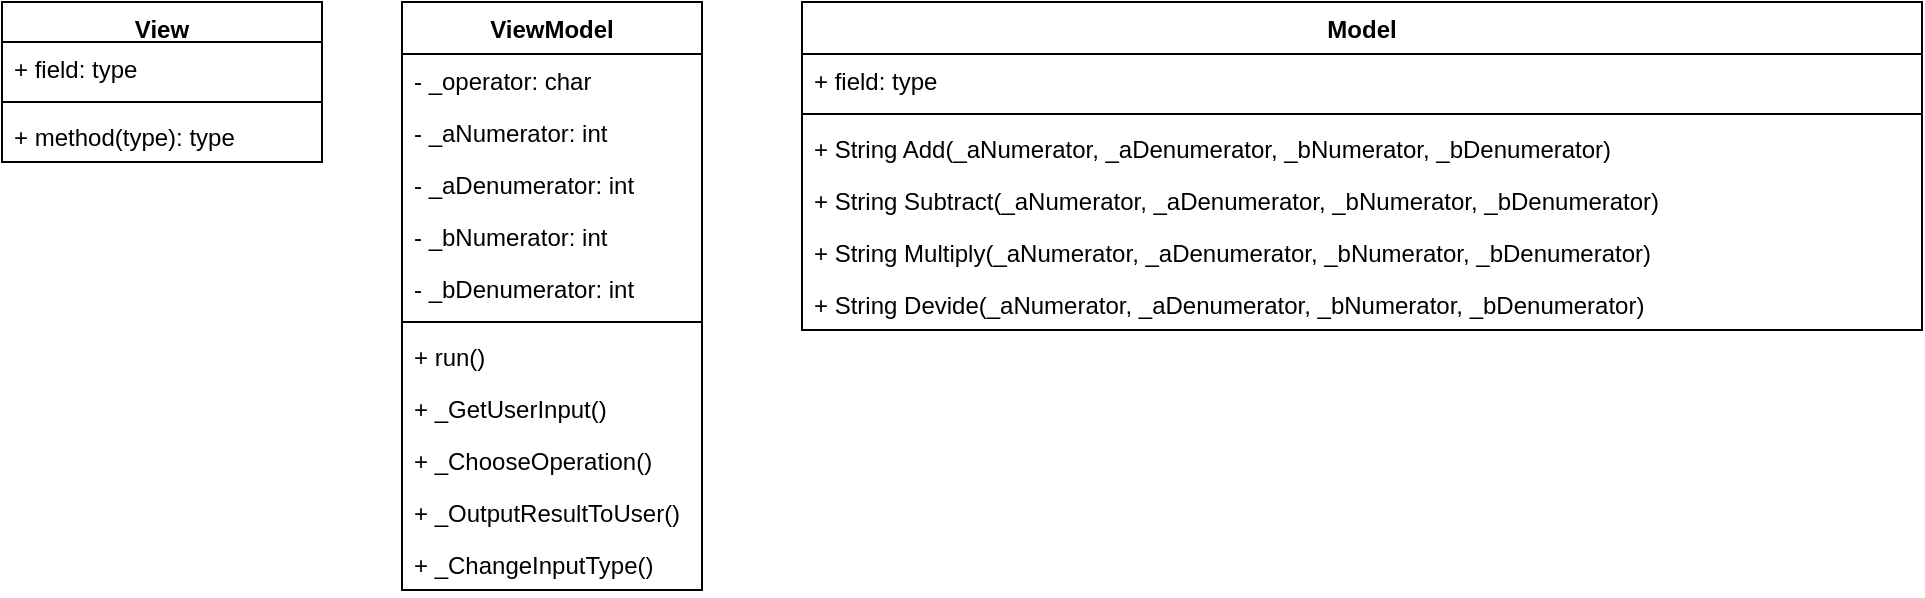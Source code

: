 <mxfile version="21.6.6" type="github">
  <diagram id="C5RBs43oDa-KdzZeNtuy" name="Page-1">
    <mxGraphModel dx="1300" dy="655" grid="1" gridSize="10" guides="1" tooltips="1" connect="1" arrows="1" fold="1" page="1" pageScale="1" pageWidth="4681" pageHeight="3300" math="0" shadow="0">
      <root>
        <mxCell id="WIyWlLk6GJQsqaUBKTNV-0" />
        <mxCell id="WIyWlLk6GJQsqaUBKTNV-1" parent="WIyWlLk6GJQsqaUBKTNV-0" />
        <mxCell id="p-GFsPsFGfeXIm8vbsHW-0" value="View" style="swimlane;fontStyle=1;align=center;verticalAlign=top;childLayout=stackLayout;horizontal=1;startSize=20;horizontalStack=0;resizeParent=1;resizeParentMax=0;resizeLast=0;collapsible=1;marginBottom=0;whiteSpace=wrap;html=1;" parent="WIyWlLk6GJQsqaUBKTNV-1" vertex="1">
          <mxGeometry x="440" y="320" width="160" height="80" as="geometry" />
        </mxCell>
        <mxCell id="p-GFsPsFGfeXIm8vbsHW-1" value="+ field: type" style="text;strokeColor=none;fillColor=none;align=left;verticalAlign=top;spacingLeft=4;spacingRight=4;overflow=hidden;rotatable=0;points=[[0,0.5],[1,0.5]];portConstraint=eastwest;whiteSpace=wrap;html=1;" parent="p-GFsPsFGfeXIm8vbsHW-0" vertex="1">
          <mxGeometry y="20" width="160" height="26" as="geometry" />
        </mxCell>
        <mxCell id="p-GFsPsFGfeXIm8vbsHW-2" value="" style="line;strokeWidth=1;fillColor=none;align=left;verticalAlign=middle;spacingTop=-1;spacingLeft=3;spacingRight=3;rotatable=0;labelPosition=right;points=[];portConstraint=eastwest;strokeColor=inherit;" parent="p-GFsPsFGfeXIm8vbsHW-0" vertex="1">
          <mxGeometry y="46" width="160" height="8" as="geometry" />
        </mxCell>
        <mxCell id="p-GFsPsFGfeXIm8vbsHW-3" value="+ method(type): type" style="text;strokeColor=none;fillColor=none;align=left;verticalAlign=top;spacingLeft=4;spacingRight=4;overflow=hidden;rotatable=0;points=[[0,0.5],[1,0.5]];portConstraint=eastwest;whiteSpace=wrap;html=1;" parent="p-GFsPsFGfeXIm8vbsHW-0" vertex="1">
          <mxGeometry y="54" width="160" height="26" as="geometry" />
        </mxCell>
        <mxCell id="p-GFsPsFGfeXIm8vbsHW-4" value="ViewModel&lt;br&gt;" style="swimlane;fontStyle=1;align=center;verticalAlign=top;childLayout=stackLayout;horizontal=1;startSize=26;horizontalStack=0;resizeParent=1;resizeParentMax=0;resizeLast=0;collapsible=1;marginBottom=0;whiteSpace=wrap;html=1;" parent="WIyWlLk6GJQsqaUBKTNV-1" vertex="1">
          <mxGeometry x="640" y="320" width="150" height="294" as="geometry" />
        </mxCell>
        <mxCell id="p-GFsPsFGfeXIm8vbsHW-5" value="- _operator: char" style="text;strokeColor=none;fillColor=none;align=left;verticalAlign=top;spacingLeft=4;spacingRight=4;overflow=hidden;rotatable=0;points=[[0,0.5],[1,0.5]];portConstraint=eastwest;whiteSpace=wrap;html=1;" parent="p-GFsPsFGfeXIm8vbsHW-4" vertex="1">
          <mxGeometry y="26" width="150" height="26" as="geometry" />
        </mxCell>
        <mxCell id="p-GFsPsFGfeXIm8vbsHW-16" value="- _aNumerator: int" style="text;strokeColor=none;fillColor=none;align=left;verticalAlign=top;spacingLeft=4;spacingRight=4;overflow=hidden;rotatable=0;points=[[0,0.5],[1,0.5]];portConstraint=eastwest;whiteSpace=wrap;html=1;" parent="p-GFsPsFGfeXIm8vbsHW-4" vertex="1">
          <mxGeometry y="52" width="150" height="26" as="geometry" />
        </mxCell>
        <mxCell id="p-GFsPsFGfeXIm8vbsHW-20" value="- _aDenumerator: int" style="text;strokeColor=none;fillColor=none;align=left;verticalAlign=top;spacingLeft=4;spacingRight=4;overflow=hidden;rotatable=0;points=[[0,0.5],[1,0.5]];portConstraint=eastwest;whiteSpace=wrap;html=1;" parent="p-GFsPsFGfeXIm8vbsHW-4" vertex="1">
          <mxGeometry y="78" width="150" height="26" as="geometry" />
        </mxCell>
        <mxCell id="p-GFsPsFGfeXIm8vbsHW-19" value="- _bNumerator: int" style="text;strokeColor=none;fillColor=none;align=left;verticalAlign=top;spacingLeft=4;spacingRight=4;overflow=hidden;rotatable=0;points=[[0,0.5],[1,0.5]];portConstraint=eastwest;whiteSpace=wrap;html=1;" parent="p-GFsPsFGfeXIm8vbsHW-4" vertex="1">
          <mxGeometry y="104" width="150" height="26" as="geometry" />
        </mxCell>
        <mxCell id="p-GFsPsFGfeXIm8vbsHW-18" value="- _bDenumerator: int" style="text;strokeColor=none;fillColor=none;align=left;verticalAlign=top;spacingLeft=4;spacingRight=4;overflow=hidden;rotatable=0;points=[[0,0.5],[1,0.5]];portConstraint=eastwest;whiteSpace=wrap;html=1;" parent="p-GFsPsFGfeXIm8vbsHW-4" vertex="1">
          <mxGeometry y="130" width="150" height="26" as="geometry" />
        </mxCell>
        <mxCell id="p-GFsPsFGfeXIm8vbsHW-6" value="" style="line;strokeWidth=1;fillColor=none;align=left;verticalAlign=middle;spacingTop=-1;spacingLeft=3;spacingRight=3;rotatable=0;labelPosition=right;points=[];portConstraint=eastwest;strokeColor=inherit;" parent="p-GFsPsFGfeXIm8vbsHW-4" vertex="1">
          <mxGeometry y="156" width="150" height="8" as="geometry" />
        </mxCell>
        <mxCell id="p-GFsPsFGfeXIm8vbsHW-7" value="+ run()" style="text;strokeColor=none;fillColor=none;align=left;verticalAlign=top;spacingLeft=4;spacingRight=4;overflow=hidden;rotatable=0;points=[[0,0.5],[1,0.5]];portConstraint=eastwest;whiteSpace=wrap;html=1;" parent="p-GFsPsFGfeXIm8vbsHW-4" vertex="1">
          <mxGeometry y="164" width="150" height="26" as="geometry" />
        </mxCell>
        <mxCell id="p-GFsPsFGfeXIm8vbsHW-14" value="+ _GetUserInput()&lt;br&gt;&amp;nbsp;" style="text;strokeColor=none;fillColor=none;align=left;verticalAlign=top;spacingLeft=4;spacingRight=4;overflow=hidden;rotatable=0;points=[[0,0.5],[1,0.5]];portConstraint=eastwest;whiteSpace=wrap;html=1;" parent="p-GFsPsFGfeXIm8vbsHW-4" vertex="1">
          <mxGeometry y="190" width="150" height="26" as="geometry" />
        </mxCell>
        <mxCell id="p-GFsPsFGfeXIm8vbsHW-15" value="+ _ChooseOperation()" style="text;strokeColor=none;fillColor=none;align=left;verticalAlign=top;spacingLeft=4;spacingRight=4;overflow=hidden;rotatable=0;points=[[0,0.5],[1,0.5]];portConstraint=eastwest;whiteSpace=wrap;html=1;" parent="p-GFsPsFGfeXIm8vbsHW-4" vertex="1">
          <mxGeometry y="216" width="150" height="26" as="geometry" />
        </mxCell>
        <mxCell id="p-GFsPsFGfeXIm8vbsHW-13" value="+ _OutputResultToUser()&lt;br&gt;" style="text;strokeColor=none;fillColor=none;align=left;verticalAlign=top;spacingLeft=4;spacingRight=4;overflow=hidden;rotatable=0;points=[[0,0.5],[1,0.5]];portConstraint=eastwest;whiteSpace=wrap;html=1;" parent="p-GFsPsFGfeXIm8vbsHW-4" vertex="1">
          <mxGeometry y="242" width="150" height="26" as="geometry" />
        </mxCell>
        <mxCell id="p-GFsPsFGfeXIm8vbsHW-12" value="+ _ChangeInputType()" style="text;strokeColor=none;fillColor=none;align=left;verticalAlign=top;spacingLeft=4;spacingRight=4;overflow=hidden;rotatable=0;points=[[0,0.5],[1,0.5]];portConstraint=eastwest;whiteSpace=wrap;html=1;" parent="p-GFsPsFGfeXIm8vbsHW-4" vertex="1">
          <mxGeometry y="268" width="150" height="26" as="geometry" />
        </mxCell>
        <mxCell id="p-GFsPsFGfeXIm8vbsHW-8" value="Model" style="swimlane;fontStyle=1;align=center;verticalAlign=top;childLayout=stackLayout;horizontal=1;startSize=26;horizontalStack=0;resizeParent=1;resizeParentMax=0;resizeLast=0;collapsible=1;marginBottom=0;whiteSpace=wrap;html=1;" parent="WIyWlLk6GJQsqaUBKTNV-1" vertex="1">
          <mxGeometry x="840" y="320" width="560" height="164" as="geometry" />
        </mxCell>
        <mxCell id="p-GFsPsFGfeXIm8vbsHW-9" value="+ field: type" style="text;strokeColor=none;fillColor=none;align=left;verticalAlign=top;spacingLeft=4;spacingRight=4;overflow=hidden;rotatable=0;points=[[0,0.5],[1,0.5]];portConstraint=eastwest;whiteSpace=wrap;html=1;" parent="p-GFsPsFGfeXIm8vbsHW-8" vertex="1">
          <mxGeometry y="26" width="560" height="26" as="geometry" />
        </mxCell>
        <mxCell id="p-GFsPsFGfeXIm8vbsHW-10" value="" style="line;strokeWidth=1;fillColor=none;align=left;verticalAlign=middle;spacingTop=-1;spacingLeft=3;spacingRight=3;rotatable=0;labelPosition=right;points=[];portConstraint=eastwest;strokeColor=inherit;" parent="p-GFsPsFGfeXIm8vbsHW-8" vertex="1">
          <mxGeometry y="52" width="560" height="8" as="geometry" />
        </mxCell>
        <mxCell id="p-GFsPsFGfeXIm8vbsHW-11" value="+ String Add(_aNumerator, _aDenumerator, _bNumerator, _bDenumerator)" style="text;strokeColor=none;fillColor=none;align=left;verticalAlign=top;spacingLeft=4;spacingRight=4;overflow=hidden;rotatable=0;points=[[0,0.5],[1,0.5]];portConstraint=eastwest;whiteSpace=wrap;html=1;" parent="p-GFsPsFGfeXIm8vbsHW-8" vertex="1">
          <mxGeometry y="60" width="560" height="26" as="geometry" />
        </mxCell>
        <mxCell id="GqhxOihlaL3YjmrMIYbQ-0" value="+ String Subtract(_aNumerator, _aDenumerator, _bNumerator, _bDenumerator)" style="text;strokeColor=none;fillColor=none;align=left;verticalAlign=top;spacingLeft=4;spacingRight=4;overflow=hidden;rotatable=0;points=[[0,0.5],[1,0.5]];portConstraint=eastwest;whiteSpace=wrap;html=1;" vertex="1" parent="p-GFsPsFGfeXIm8vbsHW-8">
          <mxGeometry y="86" width="560" height="26" as="geometry" />
        </mxCell>
        <mxCell id="GqhxOihlaL3YjmrMIYbQ-1" value="+ String Multiply(_aNumerator, _aDenumerator, _bNumerator, _bDenumerator)" style="text;strokeColor=none;fillColor=none;align=left;verticalAlign=top;spacingLeft=4;spacingRight=4;overflow=hidden;rotatable=0;points=[[0,0.5],[1,0.5]];portConstraint=eastwest;whiteSpace=wrap;html=1;" vertex="1" parent="p-GFsPsFGfeXIm8vbsHW-8">
          <mxGeometry y="112" width="560" height="26" as="geometry" />
        </mxCell>
        <mxCell id="GqhxOihlaL3YjmrMIYbQ-2" value="+ String Devide(_aNumerator, _aDenumerator, _bNumerator, _bDenumerator)" style="text;strokeColor=none;fillColor=none;align=left;verticalAlign=top;spacingLeft=4;spacingRight=4;overflow=hidden;rotatable=0;points=[[0,0.5],[1,0.5]];portConstraint=eastwest;whiteSpace=wrap;html=1;" vertex="1" parent="p-GFsPsFGfeXIm8vbsHW-8">
          <mxGeometry y="138" width="560" height="26" as="geometry" />
        </mxCell>
      </root>
    </mxGraphModel>
  </diagram>
</mxfile>
